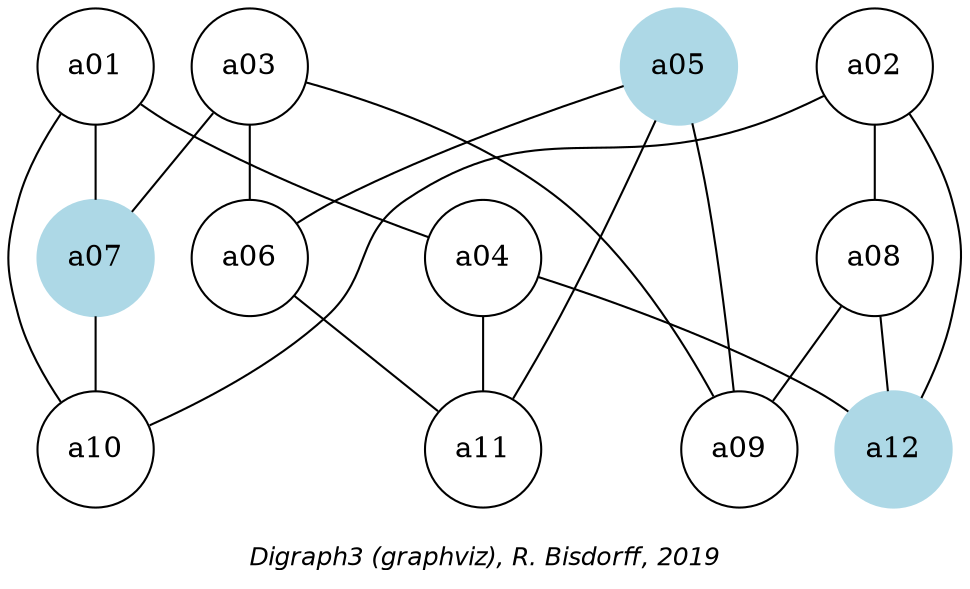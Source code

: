 strict graph G {
graph [fontname = "Helvetica-Oblique",
 fontsize = 12,
 label = "\nDigraph3 (graphviz), R. Bisdorff, 2019", size="7,7"];
n1 [shape = "circle", label = "a01"];
n2 [shape = "circle", label = "a02"];
n3 [shape = "circle", label = "a03"];
n4 [shape = "circle", label = "a04"];
n5 [shape = "circle", label = "a05", style = "filled", color = lightblue];
n6 [shape = "circle", label = "a06"];
n7 [shape = "circle", label = "a07", style = "filled", color = lightblue];
n8 [shape = "circle", label = "a08"];
n9 [shape = "circle", label = "a09"];
n10 [shape = "circle", label = "a10"];
n11 [shape = "circle", label = "a11"];
n12 [shape = "circle", label = "a12", style = "filled", color = lightblue];
n1-- n4 [dir=both,style="setlinewidth(1)",color=black, arrowhead=none, arrowtail=none] ;
n1-- n7 [dir=both,style="setlinewidth(1)",color=black, arrowhead=none, arrowtail=none] ;
n1-- n10 [dir=both,style="setlinewidth(1)",color=black, arrowhead=none, arrowtail=none] ;
n2-- n8 [dir=both,style="setlinewidth(1)",color=black, arrowhead=none, arrowtail=none] ;
n2-- n10 [dir=both,style="setlinewidth(1)",color=black, arrowhead=none, arrowtail=none] ;
n2-- n12 [dir=both,style="setlinewidth(1)",color=black, arrowhead=none, arrowtail=none] ;
n3-- n6 [dir=both,style="setlinewidth(1)",color=black, arrowhead=none, arrowtail=none] ;
n3-- n7 [dir=both,style="setlinewidth(1)",color=black, arrowhead=none, arrowtail=none] ;
n3-- n9 [dir=both,style="setlinewidth(1)",color=black, arrowhead=none, arrowtail=none] ;
n4-- n11 [dir=both,style="setlinewidth(1)",color=black, arrowhead=none, arrowtail=none] ;
n4-- n12 [dir=both,style="setlinewidth(1)",color=black, arrowhead=none, arrowtail=none] ;
n5-- n6 [dir=both,style="setlinewidth(1)",color=black, arrowhead=none, arrowtail=none] ;
n5-- n9 [dir=both,style="setlinewidth(1)",color=black, arrowhead=none, arrowtail=none] ;
n5-- n11 [dir=both,style="setlinewidth(1)",color=black, arrowhead=none, arrowtail=none] ;
n6-- n11 [dir=both,style="setlinewidth(1)",color=black, arrowhead=none, arrowtail=none] ;
n7-- n10 [dir=both,style="setlinewidth(1)",color=black, arrowhead=none, arrowtail=none] ;
n8-- n9 [dir=both,style="setlinewidth(1)",color=black, arrowhead=none, arrowtail=none] ;
n8-- n12 [dir=both,style="setlinewidth(1)",color=black, arrowhead=none, arrowtail=none] ;
}
